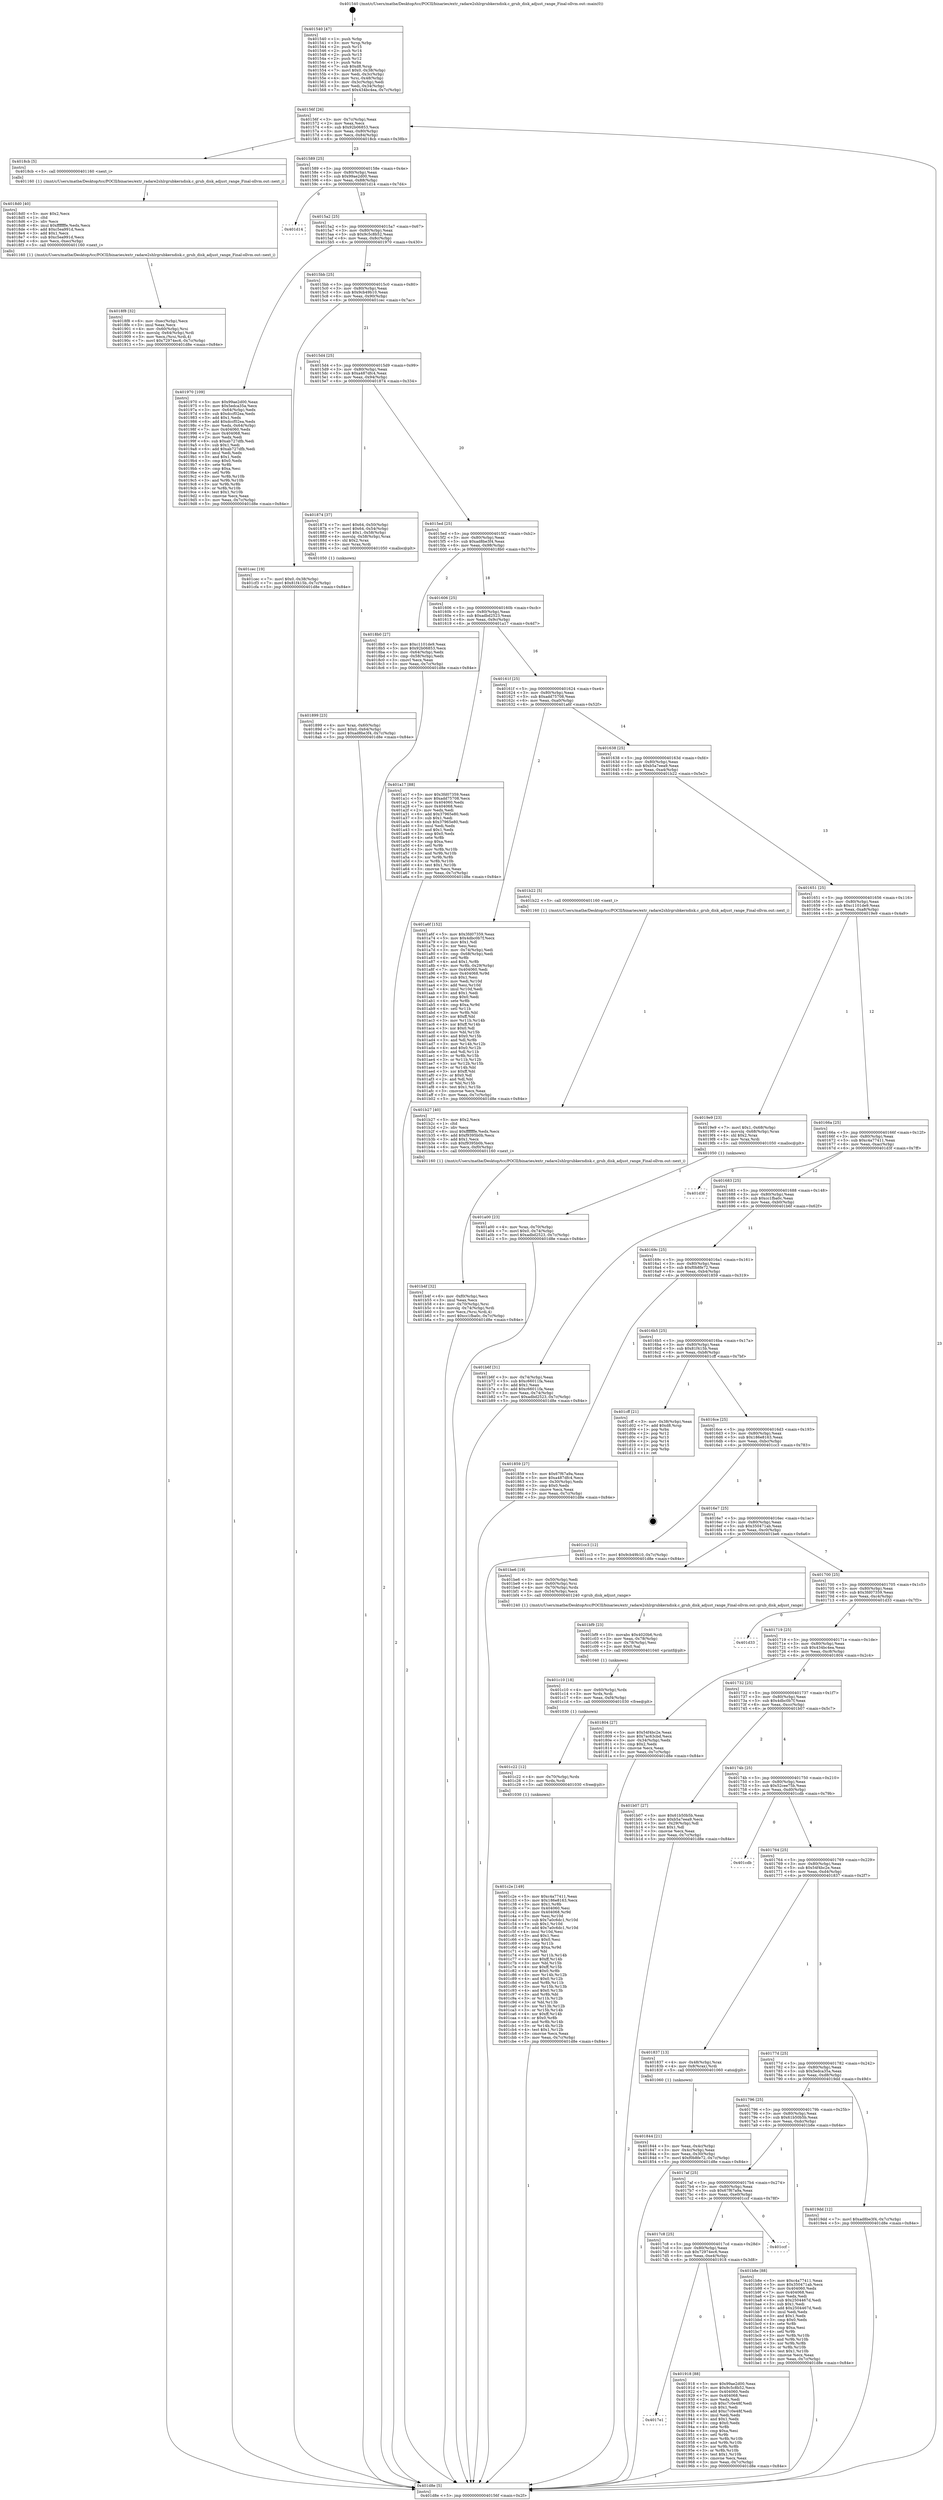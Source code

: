 digraph "0x401540" {
  label = "0x401540 (/mnt/c/Users/mathe/Desktop/tcc/POCII/binaries/extr_radare2shlrgrubkerndisk.c_grub_disk_adjust_range_Final-ollvm.out::main(0))"
  labelloc = "t"
  node[shape=record]

  Entry [label="",width=0.3,height=0.3,shape=circle,fillcolor=black,style=filled]
  "0x40156f" [label="{
     0x40156f [26]\l
     | [instrs]\l
     &nbsp;&nbsp;0x40156f \<+3\>: mov -0x7c(%rbp),%eax\l
     &nbsp;&nbsp;0x401572 \<+2\>: mov %eax,%ecx\l
     &nbsp;&nbsp;0x401574 \<+6\>: sub $0x92b06853,%ecx\l
     &nbsp;&nbsp;0x40157a \<+3\>: mov %eax,-0x80(%rbp)\l
     &nbsp;&nbsp;0x40157d \<+6\>: mov %ecx,-0x84(%rbp)\l
     &nbsp;&nbsp;0x401583 \<+6\>: je 00000000004018cb \<main+0x38b\>\l
  }"]
  "0x4018cb" [label="{
     0x4018cb [5]\l
     | [instrs]\l
     &nbsp;&nbsp;0x4018cb \<+5\>: call 0000000000401160 \<next_i\>\l
     | [calls]\l
     &nbsp;&nbsp;0x401160 \{1\} (/mnt/c/Users/mathe/Desktop/tcc/POCII/binaries/extr_radare2shlrgrubkerndisk.c_grub_disk_adjust_range_Final-ollvm.out::next_i)\l
  }"]
  "0x401589" [label="{
     0x401589 [25]\l
     | [instrs]\l
     &nbsp;&nbsp;0x401589 \<+5\>: jmp 000000000040158e \<main+0x4e\>\l
     &nbsp;&nbsp;0x40158e \<+3\>: mov -0x80(%rbp),%eax\l
     &nbsp;&nbsp;0x401591 \<+5\>: sub $0x99ae2d00,%eax\l
     &nbsp;&nbsp;0x401596 \<+6\>: mov %eax,-0x88(%rbp)\l
     &nbsp;&nbsp;0x40159c \<+6\>: je 0000000000401d14 \<main+0x7d4\>\l
  }"]
  Exit [label="",width=0.3,height=0.3,shape=circle,fillcolor=black,style=filled,peripheries=2]
  "0x401d14" [label="{
     0x401d14\l
  }", style=dashed]
  "0x4015a2" [label="{
     0x4015a2 [25]\l
     | [instrs]\l
     &nbsp;&nbsp;0x4015a2 \<+5\>: jmp 00000000004015a7 \<main+0x67\>\l
     &nbsp;&nbsp;0x4015a7 \<+3\>: mov -0x80(%rbp),%eax\l
     &nbsp;&nbsp;0x4015aa \<+5\>: sub $0x9c5c8b52,%eax\l
     &nbsp;&nbsp;0x4015af \<+6\>: mov %eax,-0x8c(%rbp)\l
     &nbsp;&nbsp;0x4015b5 \<+6\>: je 0000000000401970 \<main+0x430\>\l
  }"]
  "0x401c2e" [label="{
     0x401c2e [149]\l
     | [instrs]\l
     &nbsp;&nbsp;0x401c2e \<+5\>: mov $0xc4a77411,%eax\l
     &nbsp;&nbsp;0x401c33 \<+5\>: mov $0x186e8163,%ecx\l
     &nbsp;&nbsp;0x401c38 \<+3\>: mov $0x1,%r8b\l
     &nbsp;&nbsp;0x401c3b \<+7\>: mov 0x404060,%esi\l
     &nbsp;&nbsp;0x401c42 \<+8\>: mov 0x404068,%r9d\l
     &nbsp;&nbsp;0x401c4a \<+3\>: mov %esi,%r10d\l
     &nbsp;&nbsp;0x401c4d \<+7\>: sub $0x7a0c6dc1,%r10d\l
     &nbsp;&nbsp;0x401c54 \<+4\>: sub $0x1,%r10d\l
     &nbsp;&nbsp;0x401c58 \<+7\>: add $0x7a0c6dc1,%r10d\l
     &nbsp;&nbsp;0x401c5f \<+4\>: imul %r10d,%esi\l
     &nbsp;&nbsp;0x401c63 \<+3\>: and $0x1,%esi\l
     &nbsp;&nbsp;0x401c66 \<+3\>: cmp $0x0,%esi\l
     &nbsp;&nbsp;0x401c69 \<+4\>: sete %r11b\l
     &nbsp;&nbsp;0x401c6d \<+4\>: cmp $0xa,%r9d\l
     &nbsp;&nbsp;0x401c71 \<+3\>: setl %bl\l
     &nbsp;&nbsp;0x401c74 \<+3\>: mov %r11b,%r14b\l
     &nbsp;&nbsp;0x401c77 \<+4\>: xor $0xff,%r14b\l
     &nbsp;&nbsp;0x401c7b \<+3\>: mov %bl,%r15b\l
     &nbsp;&nbsp;0x401c7e \<+4\>: xor $0xff,%r15b\l
     &nbsp;&nbsp;0x401c82 \<+4\>: xor $0x0,%r8b\l
     &nbsp;&nbsp;0x401c86 \<+3\>: mov %r14b,%r12b\l
     &nbsp;&nbsp;0x401c89 \<+4\>: and $0x0,%r12b\l
     &nbsp;&nbsp;0x401c8d \<+3\>: and %r8b,%r11b\l
     &nbsp;&nbsp;0x401c90 \<+3\>: mov %r15b,%r13b\l
     &nbsp;&nbsp;0x401c93 \<+4\>: and $0x0,%r13b\l
     &nbsp;&nbsp;0x401c97 \<+3\>: and %r8b,%bl\l
     &nbsp;&nbsp;0x401c9a \<+3\>: or %r11b,%r12b\l
     &nbsp;&nbsp;0x401c9d \<+3\>: or %bl,%r13b\l
     &nbsp;&nbsp;0x401ca0 \<+3\>: xor %r13b,%r12b\l
     &nbsp;&nbsp;0x401ca3 \<+3\>: or %r15b,%r14b\l
     &nbsp;&nbsp;0x401ca6 \<+4\>: xor $0xff,%r14b\l
     &nbsp;&nbsp;0x401caa \<+4\>: or $0x0,%r8b\l
     &nbsp;&nbsp;0x401cae \<+3\>: and %r8b,%r14b\l
     &nbsp;&nbsp;0x401cb1 \<+3\>: or %r14b,%r12b\l
     &nbsp;&nbsp;0x401cb4 \<+4\>: test $0x1,%r12b\l
     &nbsp;&nbsp;0x401cb8 \<+3\>: cmovne %ecx,%eax\l
     &nbsp;&nbsp;0x401cbb \<+3\>: mov %eax,-0x7c(%rbp)\l
     &nbsp;&nbsp;0x401cbe \<+5\>: jmp 0000000000401d8e \<main+0x84e\>\l
  }"]
  "0x401970" [label="{
     0x401970 [109]\l
     | [instrs]\l
     &nbsp;&nbsp;0x401970 \<+5\>: mov $0x99ae2d00,%eax\l
     &nbsp;&nbsp;0x401975 \<+5\>: mov $0x5edca35a,%ecx\l
     &nbsp;&nbsp;0x40197a \<+3\>: mov -0x64(%rbp),%edx\l
     &nbsp;&nbsp;0x40197d \<+6\>: sub $0xdccf02ea,%edx\l
     &nbsp;&nbsp;0x401983 \<+3\>: add $0x1,%edx\l
     &nbsp;&nbsp;0x401986 \<+6\>: add $0xdccf02ea,%edx\l
     &nbsp;&nbsp;0x40198c \<+3\>: mov %edx,-0x64(%rbp)\l
     &nbsp;&nbsp;0x40198f \<+7\>: mov 0x404060,%edx\l
     &nbsp;&nbsp;0x401996 \<+7\>: mov 0x404068,%esi\l
     &nbsp;&nbsp;0x40199d \<+2\>: mov %edx,%edi\l
     &nbsp;&nbsp;0x40199f \<+6\>: sub $0xab727dfb,%edi\l
     &nbsp;&nbsp;0x4019a5 \<+3\>: sub $0x1,%edi\l
     &nbsp;&nbsp;0x4019a8 \<+6\>: add $0xab727dfb,%edi\l
     &nbsp;&nbsp;0x4019ae \<+3\>: imul %edi,%edx\l
     &nbsp;&nbsp;0x4019b1 \<+3\>: and $0x1,%edx\l
     &nbsp;&nbsp;0x4019b4 \<+3\>: cmp $0x0,%edx\l
     &nbsp;&nbsp;0x4019b7 \<+4\>: sete %r8b\l
     &nbsp;&nbsp;0x4019bb \<+3\>: cmp $0xa,%esi\l
     &nbsp;&nbsp;0x4019be \<+4\>: setl %r9b\l
     &nbsp;&nbsp;0x4019c2 \<+3\>: mov %r8b,%r10b\l
     &nbsp;&nbsp;0x4019c5 \<+3\>: and %r9b,%r10b\l
     &nbsp;&nbsp;0x4019c8 \<+3\>: xor %r9b,%r8b\l
     &nbsp;&nbsp;0x4019cb \<+3\>: or %r8b,%r10b\l
     &nbsp;&nbsp;0x4019ce \<+4\>: test $0x1,%r10b\l
     &nbsp;&nbsp;0x4019d2 \<+3\>: cmovne %ecx,%eax\l
     &nbsp;&nbsp;0x4019d5 \<+3\>: mov %eax,-0x7c(%rbp)\l
     &nbsp;&nbsp;0x4019d8 \<+5\>: jmp 0000000000401d8e \<main+0x84e\>\l
  }"]
  "0x4015bb" [label="{
     0x4015bb [25]\l
     | [instrs]\l
     &nbsp;&nbsp;0x4015bb \<+5\>: jmp 00000000004015c0 \<main+0x80\>\l
     &nbsp;&nbsp;0x4015c0 \<+3\>: mov -0x80(%rbp),%eax\l
     &nbsp;&nbsp;0x4015c3 \<+5\>: sub $0x9cb49b10,%eax\l
     &nbsp;&nbsp;0x4015c8 \<+6\>: mov %eax,-0x90(%rbp)\l
     &nbsp;&nbsp;0x4015ce \<+6\>: je 0000000000401cec \<main+0x7ac\>\l
  }"]
  "0x401c22" [label="{
     0x401c22 [12]\l
     | [instrs]\l
     &nbsp;&nbsp;0x401c22 \<+4\>: mov -0x70(%rbp),%rdx\l
     &nbsp;&nbsp;0x401c26 \<+3\>: mov %rdx,%rdi\l
     &nbsp;&nbsp;0x401c29 \<+5\>: call 0000000000401030 \<free@plt\>\l
     | [calls]\l
     &nbsp;&nbsp;0x401030 \{1\} (unknown)\l
  }"]
  "0x401cec" [label="{
     0x401cec [19]\l
     | [instrs]\l
     &nbsp;&nbsp;0x401cec \<+7\>: movl $0x0,-0x38(%rbp)\l
     &nbsp;&nbsp;0x401cf3 \<+7\>: movl $0x81f415b,-0x7c(%rbp)\l
     &nbsp;&nbsp;0x401cfa \<+5\>: jmp 0000000000401d8e \<main+0x84e\>\l
  }"]
  "0x4015d4" [label="{
     0x4015d4 [25]\l
     | [instrs]\l
     &nbsp;&nbsp;0x4015d4 \<+5\>: jmp 00000000004015d9 \<main+0x99\>\l
     &nbsp;&nbsp;0x4015d9 \<+3\>: mov -0x80(%rbp),%eax\l
     &nbsp;&nbsp;0x4015dc \<+5\>: sub $0xa487dfc4,%eax\l
     &nbsp;&nbsp;0x4015e1 \<+6\>: mov %eax,-0x94(%rbp)\l
     &nbsp;&nbsp;0x4015e7 \<+6\>: je 0000000000401874 \<main+0x334\>\l
  }"]
  "0x401c10" [label="{
     0x401c10 [18]\l
     | [instrs]\l
     &nbsp;&nbsp;0x401c10 \<+4\>: mov -0x60(%rbp),%rdx\l
     &nbsp;&nbsp;0x401c14 \<+3\>: mov %rdx,%rdi\l
     &nbsp;&nbsp;0x401c17 \<+6\>: mov %eax,-0xf4(%rbp)\l
     &nbsp;&nbsp;0x401c1d \<+5\>: call 0000000000401030 \<free@plt\>\l
     | [calls]\l
     &nbsp;&nbsp;0x401030 \{1\} (unknown)\l
  }"]
  "0x401874" [label="{
     0x401874 [37]\l
     | [instrs]\l
     &nbsp;&nbsp;0x401874 \<+7\>: movl $0x64,-0x50(%rbp)\l
     &nbsp;&nbsp;0x40187b \<+7\>: movl $0x64,-0x54(%rbp)\l
     &nbsp;&nbsp;0x401882 \<+7\>: movl $0x1,-0x58(%rbp)\l
     &nbsp;&nbsp;0x401889 \<+4\>: movslq -0x58(%rbp),%rax\l
     &nbsp;&nbsp;0x40188d \<+4\>: shl $0x2,%rax\l
     &nbsp;&nbsp;0x401891 \<+3\>: mov %rax,%rdi\l
     &nbsp;&nbsp;0x401894 \<+5\>: call 0000000000401050 \<malloc@plt\>\l
     | [calls]\l
     &nbsp;&nbsp;0x401050 \{1\} (unknown)\l
  }"]
  "0x4015ed" [label="{
     0x4015ed [25]\l
     | [instrs]\l
     &nbsp;&nbsp;0x4015ed \<+5\>: jmp 00000000004015f2 \<main+0xb2\>\l
     &nbsp;&nbsp;0x4015f2 \<+3\>: mov -0x80(%rbp),%eax\l
     &nbsp;&nbsp;0x4015f5 \<+5\>: sub $0xad8be3f4,%eax\l
     &nbsp;&nbsp;0x4015fa \<+6\>: mov %eax,-0x98(%rbp)\l
     &nbsp;&nbsp;0x401600 \<+6\>: je 00000000004018b0 \<main+0x370\>\l
  }"]
  "0x401bf9" [label="{
     0x401bf9 [23]\l
     | [instrs]\l
     &nbsp;&nbsp;0x401bf9 \<+10\>: movabs $0x4020b6,%rdi\l
     &nbsp;&nbsp;0x401c03 \<+3\>: mov %eax,-0x78(%rbp)\l
     &nbsp;&nbsp;0x401c06 \<+3\>: mov -0x78(%rbp),%esi\l
     &nbsp;&nbsp;0x401c09 \<+2\>: mov $0x0,%al\l
     &nbsp;&nbsp;0x401c0b \<+5\>: call 0000000000401040 \<printf@plt\>\l
     | [calls]\l
     &nbsp;&nbsp;0x401040 \{1\} (unknown)\l
  }"]
  "0x4018b0" [label="{
     0x4018b0 [27]\l
     | [instrs]\l
     &nbsp;&nbsp;0x4018b0 \<+5\>: mov $0xc1101de9,%eax\l
     &nbsp;&nbsp;0x4018b5 \<+5\>: mov $0x92b06853,%ecx\l
     &nbsp;&nbsp;0x4018ba \<+3\>: mov -0x64(%rbp),%edx\l
     &nbsp;&nbsp;0x4018bd \<+3\>: cmp -0x58(%rbp),%edx\l
     &nbsp;&nbsp;0x4018c0 \<+3\>: cmovl %ecx,%eax\l
     &nbsp;&nbsp;0x4018c3 \<+3\>: mov %eax,-0x7c(%rbp)\l
     &nbsp;&nbsp;0x4018c6 \<+5\>: jmp 0000000000401d8e \<main+0x84e\>\l
  }"]
  "0x401606" [label="{
     0x401606 [25]\l
     | [instrs]\l
     &nbsp;&nbsp;0x401606 \<+5\>: jmp 000000000040160b \<main+0xcb\>\l
     &nbsp;&nbsp;0x40160b \<+3\>: mov -0x80(%rbp),%eax\l
     &nbsp;&nbsp;0x40160e \<+5\>: sub $0xadbd2523,%eax\l
     &nbsp;&nbsp;0x401613 \<+6\>: mov %eax,-0x9c(%rbp)\l
     &nbsp;&nbsp;0x401619 \<+6\>: je 0000000000401a17 \<main+0x4d7\>\l
  }"]
  "0x401b4f" [label="{
     0x401b4f [32]\l
     | [instrs]\l
     &nbsp;&nbsp;0x401b4f \<+6\>: mov -0xf0(%rbp),%ecx\l
     &nbsp;&nbsp;0x401b55 \<+3\>: imul %eax,%ecx\l
     &nbsp;&nbsp;0x401b58 \<+4\>: mov -0x70(%rbp),%rsi\l
     &nbsp;&nbsp;0x401b5c \<+4\>: movslq -0x74(%rbp),%rdi\l
     &nbsp;&nbsp;0x401b60 \<+3\>: mov %ecx,(%rsi,%rdi,4)\l
     &nbsp;&nbsp;0x401b63 \<+7\>: movl $0xcc1fba0c,-0x7c(%rbp)\l
     &nbsp;&nbsp;0x401b6a \<+5\>: jmp 0000000000401d8e \<main+0x84e\>\l
  }"]
  "0x401a17" [label="{
     0x401a17 [88]\l
     | [instrs]\l
     &nbsp;&nbsp;0x401a17 \<+5\>: mov $0x3fd07359,%eax\l
     &nbsp;&nbsp;0x401a1c \<+5\>: mov $0xadd75708,%ecx\l
     &nbsp;&nbsp;0x401a21 \<+7\>: mov 0x404060,%edx\l
     &nbsp;&nbsp;0x401a28 \<+7\>: mov 0x404068,%esi\l
     &nbsp;&nbsp;0x401a2f \<+2\>: mov %edx,%edi\l
     &nbsp;&nbsp;0x401a31 \<+6\>: add $0x37965e80,%edi\l
     &nbsp;&nbsp;0x401a37 \<+3\>: sub $0x1,%edi\l
     &nbsp;&nbsp;0x401a3a \<+6\>: sub $0x37965e80,%edi\l
     &nbsp;&nbsp;0x401a40 \<+3\>: imul %edi,%edx\l
     &nbsp;&nbsp;0x401a43 \<+3\>: and $0x1,%edx\l
     &nbsp;&nbsp;0x401a46 \<+3\>: cmp $0x0,%edx\l
     &nbsp;&nbsp;0x401a49 \<+4\>: sete %r8b\l
     &nbsp;&nbsp;0x401a4d \<+3\>: cmp $0xa,%esi\l
     &nbsp;&nbsp;0x401a50 \<+4\>: setl %r9b\l
     &nbsp;&nbsp;0x401a54 \<+3\>: mov %r8b,%r10b\l
     &nbsp;&nbsp;0x401a57 \<+3\>: and %r9b,%r10b\l
     &nbsp;&nbsp;0x401a5a \<+3\>: xor %r9b,%r8b\l
     &nbsp;&nbsp;0x401a5d \<+3\>: or %r8b,%r10b\l
     &nbsp;&nbsp;0x401a60 \<+4\>: test $0x1,%r10b\l
     &nbsp;&nbsp;0x401a64 \<+3\>: cmovne %ecx,%eax\l
     &nbsp;&nbsp;0x401a67 \<+3\>: mov %eax,-0x7c(%rbp)\l
     &nbsp;&nbsp;0x401a6a \<+5\>: jmp 0000000000401d8e \<main+0x84e\>\l
  }"]
  "0x40161f" [label="{
     0x40161f [25]\l
     | [instrs]\l
     &nbsp;&nbsp;0x40161f \<+5\>: jmp 0000000000401624 \<main+0xe4\>\l
     &nbsp;&nbsp;0x401624 \<+3\>: mov -0x80(%rbp),%eax\l
     &nbsp;&nbsp;0x401627 \<+5\>: sub $0xadd75708,%eax\l
     &nbsp;&nbsp;0x40162c \<+6\>: mov %eax,-0xa0(%rbp)\l
     &nbsp;&nbsp;0x401632 \<+6\>: je 0000000000401a6f \<main+0x52f\>\l
  }"]
  "0x401b27" [label="{
     0x401b27 [40]\l
     | [instrs]\l
     &nbsp;&nbsp;0x401b27 \<+5\>: mov $0x2,%ecx\l
     &nbsp;&nbsp;0x401b2c \<+1\>: cltd\l
     &nbsp;&nbsp;0x401b2d \<+2\>: idiv %ecx\l
     &nbsp;&nbsp;0x401b2f \<+6\>: imul $0xfffffffe,%edx,%ecx\l
     &nbsp;&nbsp;0x401b35 \<+6\>: add $0xf9395b0b,%ecx\l
     &nbsp;&nbsp;0x401b3b \<+3\>: add $0x1,%ecx\l
     &nbsp;&nbsp;0x401b3e \<+6\>: sub $0xf9395b0b,%ecx\l
     &nbsp;&nbsp;0x401b44 \<+6\>: mov %ecx,-0xf0(%rbp)\l
     &nbsp;&nbsp;0x401b4a \<+5\>: call 0000000000401160 \<next_i\>\l
     | [calls]\l
     &nbsp;&nbsp;0x401160 \{1\} (/mnt/c/Users/mathe/Desktop/tcc/POCII/binaries/extr_radare2shlrgrubkerndisk.c_grub_disk_adjust_range_Final-ollvm.out::next_i)\l
  }"]
  "0x401a6f" [label="{
     0x401a6f [152]\l
     | [instrs]\l
     &nbsp;&nbsp;0x401a6f \<+5\>: mov $0x3fd07359,%eax\l
     &nbsp;&nbsp;0x401a74 \<+5\>: mov $0x4dbc0b7f,%ecx\l
     &nbsp;&nbsp;0x401a79 \<+2\>: mov $0x1,%dl\l
     &nbsp;&nbsp;0x401a7b \<+2\>: xor %esi,%esi\l
     &nbsp;&nbsp;0x401a7d \<+3\>: mov -0x74(%rbp),%edi\l
     &nbsp;&nbsp;0x401a80 \<+3\>: cmp -0x68(%rbp),%edi\l
     &nbsp;&nbsp;0x401a83 \<+4\>: setl %r8b\l
     &nbsp;&nbsp;0x401a87 \<+4\>: and $0x1,%r8b\l
     &nbsp;&nbsp;0x401a8b \<+4\>: mov %r8b,-0x29(%rbp)\l
     &nbsp;&nbsp;0x401a8f \<+7\>: mov 0x404060,%edi\l
     &nbsp;&nbsp;0x401a96 \<+8\>: mov 0x404068,%r9d\l
     &nbsp;&nbsp;0x401a9e \<+3\>: sub $0x1,%esi\l
     &nbsp;&nbsp;0x401aa1 \<+3\>: mov %edi,%r10d\l
     &nbsp;&nbsp;0x401aa4 \<+3\>: add %esi,%r10d\l
     &nbsp;&nbsp;0x401aa7 \<+4\>: imul %r10d,%edi\l
     &nbsp;&nbsp;0x401aab \<+3\>: and $0x1,%edi\l
     &nbsp;&nbsp;0x401aae \<+3\>: cmp $0x0,%edi\l
     &nbsp;&nbsp;0x401ab1 \<+4\>: sete %r8b\l
     &nbsp;&nbsp;0x401ab5 \<+4\>: cmp $0xa,%r9d\l
     &nbsp;&nbsp;0x401ab9 \<+4\>: setl %r11b\l
     &nbsp;&nbsp;0x401abd \<+3\>: mov %r8b,%bl\l
     &nbsp;&nbsp;0x401ac0 \<+3\>: xor $0xff,%bl\l
     &nbsp;&nbsp;0x401ac3 \<+3\>: mov %r11b,%r14b\l
     &nbsp;&nbsp;0x401ac6 \<+4\>: xor $0xff,%r14b\l
     &nbsp;&nbsp;0x401aca \<+3\>: xor $0x0,%dl\l
     &nbsp;&nbsp;0x401acd \<+3\>: mov %bl,%r15b\l
     &nbsp;&nbsp;0x401ad0 \<+4\>: and $0x0,%r15b\l
     &nbsp;&nbsp;0x401ad4 \<+3\>: and %dl,%r8b\l
     &nbsp;&nbsp;0x401ad7 \<+3\>: mov %r14b,%r12b\l
     &nbsp;&nbsp;0x401ada \<+4\>: and $0x0,%r12b\l
     &nbsp;&nbsp;0x401ade \<+3\>: and %dl,%r11b\l
     &nbsp;&nbsp;0x401ae1 \<+3\>: or %r8b,%r15b\l
     &nbsp;&nbsp;0x401ae4 \<+3\>: or %r11b,%r12b\l
     &nbsp;&nbsp;0x401ae7 \<+3\>: xor %r12b,%r15b\l
     &nbsp;&nbsp;0x401aea \<+3\>: or %r14b,%bl\l
     &nbsp;&nbsp;0x401aed \<+3\>: xor $0xff,%bl\l
     &nbsp;&nbsp;0x401af0 \<+3\>: or $0x0,%dl\l
     &nbsp;&nbsp;0x401af3 \<+2\>: and %dl,%bl\l
     &nbsp;&nbsp;0x401af5 \<+3\>: or %bl,%r15b\l
     &nbsp;&nbsp;0x401af8 \<+4\>: test $0x1,%r15b\l
     &nbsp;&nbsp;0x401afc \<+3\>: cmovne %ecx,%eax\l
     &nbsp;&nbsp;0x401aff \<+3\>: mov %eax,-0x7c(%rbp)\l
     &nbsp;&nbsp;0x401b02 \<+5\>: jmp 0000000000401d8e \<main+0x84e\>\l
  }"]
  "0x401638" [label="{
     0x401638 [25]\l
     | [instrs]\l
     &nbsp;&nbsp;0x401638 \<+5\>: jmp 000000000040163d \<main+0xfd\>\l
     &nbsp;&nbsp;0x40163d \<+3\>: mov -0x80(%rbp),%eax\l
     &nbsp;&nbsp;0x401640 \<+5\>: sub $0xb5a7eea9,%eax\l
     &nbsp;&nbsp;0x401645 \<+6\>: mov %eax,-0xa4(%rbp)\l
     &nbsp;&nbsp;0x40164b \<+6\>: je 0000000000401b22 \<main+0x5e2\>\l
  }"]
  "0x401a00" [label="{
     0x401a00 [23]\l
     | [instrs]\l
     &nbsp;&nbsp;0x401a00 \<+4\>: mov %rax,-0x70(%rbp)\l
     &nbsp;&nbsp;0x401a04 \<+7\>: movl $0x0,-0x74(%rbp)\l
     &nbsp;&nbsp;0x401a0b \<+7\>: movl $0xadbd2523,-0x7c(%rbp)\l
     &nbsp;&nbsp;0x401a12 \<+5\>: jmp 0000000000401d8e \<main+0x84e\>\l
  }"]
  "0x401b22" [label="{
     0x401b22 [5]\l
     | [instrs]\l
     &nbsp;&nbsp;0x401b22 \<+5\>: call 0000000000401160 \<next_i\>\l
     | [calls]\l
     &nbsp;&nbsp;0x401160 \{1\} (/mnt/c/Users/mathe/Desktop/tcc/POCII/binaries/extr_radare2shlrgrubkerndisk.c_grub_disk_adjust_range_Final-ollvm.out::next_i)\l
  }"]
  "0x401651" [label="{
     0x401651 [25]\l
     | [instrs]\l
     &nbsp;&nbsp;0x401651 \<+5\>: jmp 0000000000401656 \<main+0x116\>\l
     &nbsp;&nbsp;0x401656 \<+3\>: mov -0x80(%rbp),%eax\l
     &nbsp;&nbsp;0x401659 \<+5\>: sub $0xc1101de9,%eax\l
     &nbsp;&nbsp;0x40165e \<+6\>: mov %eax,-0xa8(%rbp)\l
     &nbsp;&nbsp;0x401664 \<+6\>: je 00000000004019e9 \<main+0x4a9\>\l
  }"]
  "0x4017e1" [label="{
     0x4017e1\l
  }", style=dashed]
  "0x4019e9" [label="{
     0x4019e9 [23]\l
     | [instrs]\l
     &nbsp;&nbsp;0x4019e9 \<+7\>: movl $0x1,-0x68(%rbp)\l
     &nbsp;&nbsp;0x4019f0 \<+4\>: movslq -0x68(%rbp),%rax\l
     &nbsp;&nbsp;0x4019f4 \<+4\>: shl $0x2,%rax\l
     &nbsp;&nbsp;0x4019f8 \<+3\>: mov %rax,%rdi\l
     &nbsp;&nbsp;0x4019fb \<+5\>: call 0000000000401050 \<malloc@plt\>\l
     | [calls]\l
     &nbsp;&nbsp;0x401050 \{1\} (unknown)\l
  }"]
  "0x40166a" [label="{
     0x40166a [25]\l
     | [instrs]\l
     &nbsp;&nbsp;0x40166a \<+5\>: jmp 000000000040166f \<main+0x12f\>\l
     &nbsp;&nbsp;0x40166f \<+3\>: mov -0x80(%rbp),%eax\l
     &nbsp;&nbsp;0x401672 \<+5\>: sub $0xc4a77411,%eax\l
     &nbsp;&nbsp;0x401677 \<+6\>: mov %eax,-0xac(%rbp)\l
     &nbsp;&nbsp;0x40167d \<+6\>: je 0000000000401d3f \<main+0x7ff\>\l
  }"]
  "0x401918" [label="{
     0x401918 [88]\l
     | [instrs]\l
     &nbsp;&nbsp;0x401918 \<+5\>: mov $0x99ae2d00,%eax\l
     &nbsp;&nbsp;0x40191d \<+5\>: mov $0x9c5c8b52,%ecx\l
     &nbsp;&nbsp;0x401922 \<+7\>: mov 0x404060,%edx\l
     &nbsp;&nbsp;0x401929 \<+7\>: mov 0x404068,%esi\l
     &nbsp;&nbsp;0x401930 \<+2\>: mov %edx,%edi\l
     &nbsp;&nbsp;0x401932 \<+6\>: sub $0xc7c0e48f,%edi\l
     &nbsp;&nbsp;0x401938 \<+3\>: sub $0x1,%edi\l
     &nbsp;&nbsp;0x40193b \<+6\>: add $0xc7c0e48f,%edi\l
     &nbsp;&nbsp;0x401941 \<+3\>: imul %edi,%edx\l
     &nbsp;&nbsp;0x401944 \<+3\>: and $0x1,%edx\l
     &nbsp;&nbsp;0x401947 \<+3\>: cmp $0x0,%edx\l
     &nbsp;&nbsp;0x40194a \<+4\>: sete %r8b\l
     &nbsp;&nbsp;0x40194e \<+3\>: cmp $0xa,%esi\l
     &nbsp;&nbsp;0x401951 \<+4\>: setl %r9b\l
     &nbsp;&nbsp;0x401955 \<+3\>: mov %r8b,%r10b\l
     &nbsp;&nbsp;0x401958 \<+3\>: and %r9b,%r10b\l
     &nbsp;&nbsp;0x40195b \<+3\>: xor %r9b,%r8b\l
     &nbsp;&nbsp;0x40195e \<+3\>: or %r8b,%r10b\l
     &nbsp;&nbsp;0x401961 \<+4\>: test $0x1,%r10b\l
     &nbsp;&nbsp;0x401965 \<+3\>: cmovne %ecx,%eax\l
     &nbsp;&nbsp;0x401968 \<+3\>: mov %eax,-0x7c(%rbp)\l
     &nbsp;&nbsp;0x40196b \<+5\>: jmp 0000000000401d8e \<main+0x84e\>\l
  }"]
  "0x401d3f" [label="{
     0x401d3f\l
  }", style=dashed]
  "0x401683" [label="{
     0x401683 [25]\l
     | [instrs]\l
     &nbsp;&nbsp;0x401683 \<+5\>: jmp 0000000000401688 \<main+0x148\>\l
     &nbsp;&nbsp;0x401688 \<+3\>: mov -0x80(%rbp),%eax\l
     &nbsp;&nbsp;0x40168b \<+5\>: sub $0xcc1fba0c,%eax\l
     &nbsp;&nbsp;0x401690 \<+6\>: mov %eax,-0xb0(%rbp)\l
     &nbsp;&nbsp;0x401696 \<+6\>: je 0000000000401b6f \<main+0x62f\>\l
  }"]
  "0x4017c8" [label="{
     0x4017c8 [25]\l
     | [instrs]\l
     &nbsp;&nbsp;0x4017c8 \<+5\>: jmp 00000000004017cd \<main+0x28d\>\l
     &nbsp;&nbsp;0x4017cd \<+3\>: mov -0x80(%rbp),%eax\l
     &nbsp;&nbsp;0x4017d0 \<+5\>: sub $0x72974ec6,%eax\l
     &nbsp;&nbsp;0x4017d5 \<+6\>: mov %eax,-0xe4(%rbp)\l
     &nbsp;&nbsp;0x4017db \<+6\>: je 0000000000401918 \<main+0x3d8\>\l
  }"]
  "0x401b6f" [label="{
     0x401b6f [31]\l
     | [instrs]\l
     &nbsp;&nbsp;0x401b6f \<+3\>: mov -0x74(%rbp),%eax\l
     &nbsp;&nbsp;0x401b72 \<+5\>: sub $0xc66011fa,%eax\l
     &nbsp;&nbsp;0x401b77 \<+3\>: add $0x1,%eax\l
     &nbsp;&nbsp;0x401b7a \<+5\>: add $0xc66011fa,%eax\l
     &nbsp;&nbsp;0x401b7f \<+3\>: mov %eax,-0x74(%rbp)\l
     &nbsp;&nbsp;0x401b82 \<+7\>: movl $0xadbd2523,-0x7c(%rbp)\l
     &nbsp;&nbsp;0x401b89 \<+5\>: jmp 0000000000401d8e \<main+0x84e\>\l
  }"]
  "0x40169c" [label="{
     0x40169c [25]\l
     | [instrs]\l
     &nbsp;&nbsp;0x40169c \<+5\>: jmp 00000000004016a1 \<main+0x161\>\l
     &nbsp;&nbsp;0x4016a1 \<+3\>: mov -0x80(%rbp),%eax\l
     &nbsp;&nbsp;0x4016a4 \<+5\>: sub $0xf0b8fe72,%eax\l
     &nbsp;&nbsp;0x4016a9 \<+6\>: mov %eax,-0xb4(%rbp)\l
     &nbsp;&nbsp;0x4016af \<+6\>: je 0000000000401859 \<main+0x319\>\l
  }"]
  "0x401ccf" [label="{
     0x401ccf\l
  }", style=dashed]
  "0x401859" [label="{
     0x401859 [27]\l
     | [instrs]\l
     &nbsp;&nbsp;0x401859 \<+5\>: mov $0x67f67a9a,%eax\l
     &nbsp;&nbsp;0x40185e \<+5\>: mov $0xa487dfc4,%ecx\l
     &nbsp;&nbsp;0x401863 \<+3\>: mov -0x30(%rbp),%edx\l
     &nbsp;&nbsp;0x401866 \<+3\>: cmp $0x0,%edx\l
     &nbsp;&nbsp;0x401869 \<+3\>: cmove %ecx,%eax\l
     &nbsp;&nbsp;0x40186c \<+3\>: mov %eax,-0x7c(%rbp)\l
     &nbsp;&nbsp;0x40186f \<+5\>: jmp 0000000000401d8e \<main+0x84e\>\l
  }"]
  "0x4016b5" [label="{
     0x4016b5 [25]\l
     | [instrs]\l
     &nbsp;&nbsp;0x4016b5 \<+5\>: jmp 00000000004016ba \<main+0x17a\>\l
     &nbsp;&nbsp;0x4016ba \<+3\>: mov -0x80(%rbp),%eax\l
     &nbsp;&nbsp;0x4016bd \<+5\>: sub $0x81f415b,%eax\l
     &nbsp;&nbsp;0x4016c2 \<+6\>: mov %eax,-0xb8(%rbp)\l
     &nbsp;&nbsp;0x4016c8 \<+6\>: je 0000000000401cff \<main+0x7bf\>\l
  }"]
  "0x4017af" [label="{
     0x4017af [25]\l
     | [instrs]\l
     &nbsp;&nbsp;0x4017af \<+5\>: jmp 00000000004017b4 \<main+0x274\>\l
     &nbsp;&nbsp;0x4017b4 \<+3\>: mov -0x80(%rbp),%eax\l
     &nbsp;&nbsp;0x4017b7 \<+5\>: sub $0x67f67a9a,%eax\l
     &nbsp;&nbsp;0x4017bc \<+6\>: mov %eax,-0xe0(%rbp)\l
     &nbsp;&nbsp;0x4017c2 \<+6\>: je 0000000000401ccf \<main+0x78f\>\l
  }"]
  "0x401cff" [label="{
     0x401cff [21]\l
     | [instrs]\l
     &nbsp;&nbsp;0x401cff \<+3\>: mov -0x38(%rbp),%eax\l
     &nbsp;&nbsp;0x401d02 \<+7\>: add $0xd8,%rsp\l
     &nbsp;&nbsp;0x401d09 \<+1\>: pop %rbx\l
     &nbsp;&nbsp;0x401d0a \<+2\>: pop %r12\l
     &nbsp;&nbsp;0x401d0c \<+2\>: pop %r13\l
     &nbsp;&nbsp;0x401d0e \<+2\>: pop %r14\l
     &nbsp;&nbsp;0x401d10 \<+2\>: pop %r15\l
     &nbsp;&nbsp;0x401d12 \<+1\>: pop %rbp\l
     &nbsp;&nbsp;0x401d13 \<+1\>: ret\l
  }"]
  "0x4016ce" [label="{
     0x4016ce [25]\l
     | [instrs]\l
     &nbsp;&nbsp;0x4016ce \<+5\>: jmp 00000000004016d3 \<main+0x193\>\l
     &nbsp;&nbsp;0x4016d3 \<+3\>: mov -0x80(%rbp),%eax\l
     &nbsp;&nbsp;0x4016d6 \<+5\>: sub $0x186e8163,%eax\l
     &nbsp;&nbsp;0x4016db \<+6\>: mov %eax,-0xbc(%rbp)\l
     &nbsp;&nbsp;0x4016e1 \<+6\>: je 0000000000401cc3 \<main+0x783\>\l
  }"]
  "0x401b8e" [label="{
     0x401b8e [88]\l
     | [instrs]\l
     &nbsp;&nbsp;0x401b8e \<+5\>: mov $0xc4a77411,%eax\l
     &nbsp;&nbsp;0x401b93 \<+5\>: mov $0x350471ab,%ecx\l
     &nbsp;&nbsp;0x401b98 \<+7\>: mov 0x404060,%edx\l
     &nbsp;&nbsp;0x401b9f \<+7\>: mov 0x404068,%esi\l
     &nbsp;&nbsp;0x401ba6 \<+2\>: mov %edx,%edi\l
     &nbsp;&nbsp;0x401ba8 \<+6\>: sub $0x2504467d,%edi\l
     &nbsp;&nbsp;0x401bae \<+3\>: sub $0x1,%edi\l
     &nbsp;&nbsp;0x401bb1 \<+6\>: add $0x2504467d,%edi\l
     &nbsp;&nbsp;0x401bb7 \<+3\>: imul %edi,%edx\l
     &nbsp;&nbsp;0x401bba \<+3\>: and $0x1,%edx\l
     &nbsp;&nbsp;0x401bbd \<+3\>: cmp $0x0,%edx\l
     &nbsp;&nbsp;0x401bc0 \<+4\>: sete %r8b\l
     &nbsp;&nbsp;0x401bc4 \<+3\>: cmp $0xa,%esi\l
     &nbsp;&nbsp;0x401bc7 \<+4\>: setl %r9b\l
     &nbsp;&nbsp;0x401bcb \<+3\>: mov %r8b,%r10b\l
     &nbsp;&nbsp;0x401bce \<+3\>: and %r9b,%r10b\l
     &nbsp;&nbsp;0x401bd1 \<+3\>: xor %r9b,%r8b\l
     &nbsp;&nbsp;0x401bd4 \<+3\>: or %r8b,%r10b\l
     &nbsp;&nbsp;0x401bd7 \<+4\>: test $0x1,%r10b\l
     &nbsp;&nbsp;0x401bdb \<+3\>: cmovne %ecx,%eax\l
     &nbsp;&nbsp;0x401bde \<+3\>: mov %eax,-0x7c(%rbp)\l
     &nbsp;&nbsp;0x401be1 \<+5\>: jmp 0000000000401d8e \<main+0x84e\>\l
  }"]
  "0x401cc3" [label="{
     0x401cc3 [12]\l
     | [instrs]\l
     &nbsp;&nbsp;0x401cc3 \<+7\>: movl $0x9cb49b10,-0x7c(%rbp)\l
     &nbsp;&nbsp;0x401cca \<+5\>: jmp 0000000000401d8e \<main+0x84e\>\l
  }"]
  "0x4016e7" [label="{
     0x4016e7 [25]\l
     | [instrs]\l
     &nbsp;&nbsp;0x4016e7 \<+5\>: jmp 00000000004016ec \<main+0x1ac\>\l
     &nbsp;&nbsp;0x4016ec \<+3\>: mov -0x80(%rbp),%eax\l
     &nbsp;&nbsp;0x4016ef \<+5\>: sub $0x350471ab,%eax\l
     &nbsp;&nbsp;0x4016f4 \<+6\>: mov %eax,-0xc0(%rbp)\l
     &nbsp;&nbsp;0x4016fa \<+6\>: je 0000000000401be6 \<main+0x6a6\>\l
  }"]
  "0x401796" [label="{
     0x401796 [25]\l
     | [instrs]\l
     &nbsp;&nbsp;0x401796 \<+5\>: jmp 000000000040179b \<main+0x25b\>\l
     &nbsp;&nbsp;0x40179b \<+3\>: mov -0x80(%rbp),%eax\l
     &nbsp;&nbsp;0x40179e \<+5\>: sub $0x61b50b5b,%eax\l
     &nbsp;&nbsp;0x4017a3 \<+6\>: mov %eax,-0xdc(%rbp)\l
     &nbsp;&nbsp;0x4017a9 \<+6\>: je 0000000000401b8e \<main+0x64e\>\l
  }"]
  "0x401be6" [label="{
     0x401be6 [19]\l
     | [instrs]\l
     &nbsp;&nbsp;0x401be6 \<+3\>: mov -0x50(%rbp),%edi\l
     &nbsp;&nbsp;0x401be9 \<+4\>: mov -0x60(%rbp),%rsi\l
     &nbsp;&nbsp;0x401bed \<+4\>: mov -0x70(%rbp),%rdx\l
     &nbsp;&nbsp;0x401bf1 \<+3\>: mov -0x54(%rbp),%ecx\l
     &nbsp;&nbsp;0x401bf4 \<+5\>: call 0000000000401240 \<grub_disk_adjust_range\>\l
     | [calls]\l
     &nbsp;&nbsp;0x401240 \{1\} (/mnt/c/Users/mathe/Desktop/tcc/POCII/binaries/extr_radare2shlrgrubkerndisk.c_grub_disk_adjust_range_Final-ollvm.out::grub_disk_adjust_range)\l
  }"]
  "0x401700" [label="{
     0x401700 [25]\l
     | [instrs]\l
     &nbsp;&nbsp;0x401700 \<+5\>: jmp 0000000000401705 \<main+0x1c5\>\l
     &nbsp;&nbsp;0x401705 \<+3\>: mov -0x80(%rbp),%eax\l
     &nbsp;&nbsp;0x401708 \<+5\>: sub $0x3fd07359,%eax\l
     &nbsp;&nbsp;0x40170d \<+6\>: mov %eax,-0xc4(%rbp)\l
     &nbsp;&nbsp;0x401713 \<+6\>: je 0000000000401d33 \<main+0x7f3\>\l
  }"]
  "0x4019dd" [label="{
     0x4019dd [12]\l
     | [instrs]\l
     &nbsp;&nbsp;0x4019dd \<+7\>: movl $0xad8be3f4,-0x7c(%rbp)\l
     &nbsp;&nbsp;0x4019e4 \<+5\>: jmp 0000000000401d8e \<main+0x84e\>\l
  }"]
  "0x401d33" [label="{
     0x401d33\l
  }", style=dashed]
  "0x401719" [label="{
     0x401719 [25]\l
     | [instrs]\l
     &nbsp;&nbsp;0x401719 \<+5\>: jmp 000000000040171e \<main+0x1de\>\l
     &nbsp;&nbsp;0x40171e \<+3\>: mov -0x80(%rbp),%eax\l
     &nbsp;&nbsp;0x401721 \<+5\>: sub $0x434bc4ea,%eax\l
     &nbsp;&nbsp;0x401726 \<+6\>: mov %eax,-0xc8(%rbp)\l
     &nbsp;&nbsp;0x40172c \<+6\>: je 0000000000401804 \<main+0x2c4\>\l
  }"]
  "0x4018f8" [label="{
     0x4018f8 [32]\l
     | [instrs]\l
     &nbsp;&nbsp;0x4018f8 \<+6\>: mov -0xec(%rbp),%ecx\l
     &nbsp;&nbsp;0x4018fe \<+3\>: imul %eax,%ecx\l
     &nbsp;&nbsp;0x401901 \<+4\>: mov -0x60(%rbp),%rsi\l
     &nbsp;&nbsp;0x401905 \<+4\>: movslq -0x64(%rbp),%rdi\l
     &nbsp;&nbsp;0x401909 \<+3\>: mov %ecx,(%rsi,%rdi,4)\l
     &nbsp;&nbsp;0x40190c \<+7\>: movl $0x72974ec6,-0x7c(%rbp)\l
     &nbsp;&nbsp;0x401913 \<+5\>: jmp 0000000000401d8e \<main+0x84e\>\l
  }"]
  "0x401804" [label="{
     0x401804 [27]\l
     | [instrs]\l
     &nbsp;&nbsp;0x401804 \<+5\>: mov $0x54f4bc2e,%eax\l
     &nbsp;&nbsp;0x401809 \<+5\>: mov $0x7ac63cbd,%ecx\l
     &nbsp;&nbsp;0x40180e \<+3\>: mov -0x34(%rbp),%edx\l
     &nbsp;&nbsp;0x401811 \<+3\>: cmp $0x2,%edx\l
     &nbsp;&nbsp;0x401814 \<+3\>: cmovne %ecx,%eax\l
     &nbsp;&nbsp;0x401817 \<+3\>: mov %eax,-0x7c(%rbp)\l
     &nbsp;&nbsp;0x40181a \<+5\>: jmp 0000000000401d8e \<main+0x84e\>\l
  }"]
  "0x401732" [label="{
     0x401732 [25]\l
     | [instrs]\l
     &nbsp;&nbsp;0x401732 \<+5\>: jmp 0000000000401737 \<main+0x1f7\>\l
     &nbsp;&nbsp;0x401737 \<+3\>: mov -0x80(%rbp),%eax\l
     &nbsp;&nbsp;0x40173a \<+5\>: sub $0x4dbc0b7f,%eax\l
     &nbsp;&nbsp;0x40173f \<+6\>: mov %eax,-0xcc(%rbp)\l
     &nbsp;&nbsp;0x401745 \<+6\>: je 0000000000401b07 \<main+0x5c7\>\l
  }"]
  "0x401d8e" [label="{
     0x401d8e [5]\l
     | [instrs]\l
     &nbsp;&nbsp;0x401d8e \<+5\>: jmp 000000000040156f \<main+0x2f\>\l
  }"]
  "0x401540" [label="{
     0x401540 [47]\l
     | [instrs]\l
     &nbsp;&nbsp;0x401540 \<+1\>: push %rbp\l
     &nbsp;&nbsp;0x401541 \<+3\>: mov %rsp,%rbp\l
     &nbsp;&nbsp;0x401544 \<+2\>: push %r15\l
     &nbsp;&nbsp;0x401546 \<+2\>: push %r14\l
     &nbsp;&nbsp;0x401548 \<+2\>: push %r13\l
     &nbsp;&nbsp;0x40154a \<+2\>: push %r12\l
     &nbsp;&nbsp;0x40154c \<+1\>: push %rbx\l
     &nbsp;&nbsp;0x40154d \<+7\>: sub $0xd8,%rsp\l
     &nbsp;&nbsp;0x401554 \<+7\>: movl $0x0,-0x38(%rbp)\l
     &nbsp;&nbsp;0x40155b \<+3\>: mov %edi,-0x3c(%rbp)\l
     &nbsp;&nbsp;0x40155e \<+4\>: mov %rsi,-0x48(%rbp)\l
     &nbsp;&nbsp;0x401562 \<+3\>: mov -0x3c(%rbp),%edi\l
     &nbsp;&nbsp;0x401565 \<+3\>: mov %edi,-0x34(%rbp)\l
     &nbsp;&nbsp;0x401568 \<+7\>: movl $0x434bc4ea,-0x7c(%rbp)\l
  }"]
  "0x4018d0" [label="{
     0x4018d0 [40]\l
     | [instrs]\l
     &nbsp;&nbsp;0x4018d0 \<+5\>: mov $0x2,%ecx\l
     &nbsp;&nbsp;0x4018d5 \<+1\>: cltd\l
     &nbsp;&nbsp;0x4018d6 \<+2\>: idiv %ecx\l
     &nbsp;&nbsp;0x4018d8 \<+6\>: imul $0xfffffffe,%edx,%ecx\l
     &nbsp;&nbsp;0x4018de \<+6\>: add $0xc5ea991d,%ecx\l
     &nbsp;&nbsp;0x4018e4 \<+3\>: add $0x1,%ecx\l
     &nbsp;&nbsp;0x4018e7 \<+6\>: sub $0xc5ea991d,%ecx\l
     &nbsp;&nbsp;0x4018ed \<+6\>: mov %ecx,-0xec(%rbp)\l
     &nbsp;&nbsp;0x4018f3 \<+5\>: call 0000000000401160 \<next_i\>\l
     | [calls]\l
     &nbsp;&nbsp;0x401160 \{1\} (/mnt/c/Users/mathe/Desktop/tcc/POCII/binaries/extr_radare2shlrgrubkerndisk.c_grub_disk_adjust_range_Final-ollvm.out::next_i)\l
  }"]
  "0x401b07" [label="{
     0x401b07 [27]\l
     | [instrs]\l
     &nbsp;&nbsp;0x401b07 \<+5\>: mov $0x61b50b5b,%eax\l
     &nbsp;&nbsp;0x401b0c \<+5\>: mov $0xb5a7eea9,%ecx\l
     &nbsp;&nbsp;0x401b11 \<+3\>: mov -0x29(%rbp),%dl\l
     &nbsp;&nbsp;0x401b14 \<+3\>: test $0x1,%dl\l
     &nbsp;&nbsp;0x401b17 \<+3\>: cmovne %ecx,%eax\l
     &nbsp;&nbsp;0x401b1a \<+3\>: mov %eax,-0x7c(%rbp)\l
     &nbsp;&nbsp;0x401b1d \<+5\>: jmp 0000000000401d8e \<main+0x84e\>\l
  }"]
  "0x40174b" [label="{
     0x40174b [25]\l
     | [instrs]\l
     &nbsp;&nbsp;0x40174b \<+5\>: jmp 0000000000401750 \<main+0x210\>\l
     &nbsp;&nbsp;0x401750 \<+3\>: mov -0x80(%rbp),%eax\l
     &nbsp;&nbsp;0x401753 \<+5\>: sub $0x52cee75b,%eax\l
     &nbsp;&nbsp;0x401758 \<+6\>: mov %eax,-0xd0(%rbp)\l
     &nbsp;&nbsp;0x40175e \<+6\>: je 0000000000401cdb \<main+0x79b\>\l
  }"]
  "0x401899" [label="{
     0x401899 [23]\l
     | [instrs]\l
     &nbsp;&nbsp;0x401899 \<+4\>: mov %rax,-0x60(%rbp)\l
     &nbsp;&nbsp;0x40189d \<+7\>: movl $0x0,-0x64(%rbp)\l
     &nbsp;&nbsp;0x4018a4 \<+7\>: movl $0xad8be3f4,-0x7c(%rbp)\l
     &nbsp;&nbsp;0x4018ab \<+5\>: jmp 0000000000401d8e \<main+0x84e\>\l
  }"]
  "0x401cdb" [label="{
     0x401cdb\l
  }", style=dashed]
  "0x401764" [label="{
     0x401764 [25]\l
     | [instrs]\l
     &nbsp;&nbsp;0x401764 \<+5\>: jmp 0000000000401769 \<main+0x229\>\l
     &nbsp;&nbsp;0x401769 \<+3\>: mov -0x80(%rbp),%eax\l
     &nbsp;&nbsp;0x40176c \<+5\>: sub $0x54f4bc2e,%eax\l
     &nbsp;&nbsp;0x401771 \<+6\>: mov %eax,-0xd4(%rbp)\l
     &nbsp;&nbsp;0x401777 \<+6\>: je 0000000000401837 \<main+0x2f7\>\l
  }"]
  "0x401844" [label="{
     0x401844 [21]\l
     | [instrs]\l
     &nbsp;&nbsp;0x401844 \<+3\>: mov %eax,-0x4c(%rbp)\l
     &nbsp;&nbsp;0x401847 \<+3\>: mov -0x4c(%rbp),%eax\l
     &nbsp;&nbsp;0x40184a \<+3\>: mov %eax,-0x30(%rbp)\l
     &nbsp;&nbsp;0x40184d \<+7\>: movl $0xf0b8fe72,-0x7c(%rbp)\l
     &nbsp;&nbsp;0x401854 \<+5\>: jmp 0000000000401d8e \<main+0x84e\>\l
  }"]
  "0x401837" [label="{
     0x401837 [13]\l
     | [instrs]\l
     &nbsp;&nbsp;0x401837 \<+4\>: mov -0x48(%rbp),%rax\l
     &nbsp;&nbsp;0x40183b \<+4\>: mov 0x8(%rax),%rdi\l
     &nbsp;&nbsp;0x40183f \<+5\>: call 0000000000401060 \<atoi@plt\>\l
     | [calls]\l
     &nbsp;&nbsp;0x401060 \{1\} (unknown)\l
  }"]
  "0x40177d" [label="{
     0x40177d [25]\l
     | [instrs]\l
     &nbsp;&nbsp;0x40177d \<+5\>: jmp 0000000000401782 \<main+0x242\>\l
     &nbsp;&nbsp;0x401782 \<+3\>: mov -0x80(%rbp),%eax\l
     &nbsp;&nbsp;0x401785 \<+5\>: sub $0x5edca35a,%eax\l
     &nbsp;&nbsp;0x40178a \<+6\>: mov %eax,-0xd8(%rbp)\l
     &nbsp;&nbsp;0x401790 \<+6\>: je 00000000004019dd \<main+0x49d\>\l
  }"]
  Entry -> "0x401540" [label=" 1"]
  "0x40156f" -> "0x4018cb" [label=" 1"]
  "0x40156f" -> "0x401589" [label=" 23"]
  "0x401cff" -> Exit [label=" 1"]
  "0x401589" -> "0x401d14" [label=" 0"]
  "0x401589" -> "0x4015a2" [label=" 23"]
  "0x401cec" -> "0x401d8e" [label=" 1"]
  "0x4015a2" -> "0x401970" [label=" 1"]
  "0x4015a2" -> "0x4015bb" [label=" 22"]
  "0x401cc3" -> "0x401d8e" [label=" 1"]
  "0x4015bb" -> "0x401cec" [label=" 1"]
  "0x4015bb" -> "0x4015d4" [label=" 21"]
  "0x401c2e" -> "0x401d8e" [label=" 1"]
  "0x4015d4" -> "0x401874" [label=" 1"]
  "0x4015d4" -> "0x4015ed" [label=" 20"]
  "0x401c22" -> "0x401c2e" [label=" 1"]
  "0x4015ed" -> "0x4018b0" [label=" 2"]
  "0x4015ed" -> "0x401606" [label=" 18"]
  "0x401c10" -> "0x401c22" [label=" 1"]
  "0x401606" -> "0x401a17" [label=" 2"]
  "0x401606" -> "0x40161f" [label=" 16"]
  "0x401bf9" -> "0x401c10" [label=" 1"]
  "0x40161f" -> "0x401a6f" [label=" 2"]
  "0x40161f" -> "0x401638" [label=" 14"]
  "0x401be6" -> "0x401bf9" [label=" 1"]
  "0x401638" -> "0x401b22" [label=" 1"]
  "0x401638" -> "0x401651" [label=" 13"]
  "0x401b8e" -> "0x401d8e" [label=" 1"]
  "0x401651" -> "0x4019e9" [label=" 1"]
  "0x401651" -> "0x40166a" [label=" 12"]
  "0x401b6f" -> "0x401d8e" [label=" 1"]
  "0x40166a" -> "0x401d3f" [label=" 0"]
  "0x40166a" -> "0x401683" [label=" 12"]
  "0x401b4f" -> "0x401d8e" [label=" 1"]
  "0x401683" -> "0x401b6f" [label=" 1"]
  "0x401683" -> "0x40169c" [label=" 11"]
  "0x401b22" -> "0x401b27" [label=" 1"]
  "0x40169c" -> "0x401859" [label=" 1"]
  "0x40169c" -> "0x4016b5" [label=" 10"]
  "0x401b07" -> "0x401d8e" [label=" 2"]
  "0x4016b5" -> "0x401cff" [label=" 1"]
  "0x4016b5" -> "0x4016ce" [label=" 9"]
  "0x401a17" -> "0x401d8e" [label=" 2"]
  "0x4016ce" -> "0x401cc3" [label=" 1"]
  "0x4016ce" -> "0x4016e7" [label=" 8"]
  "0x401a00" -> "0x401d8e" [label=" 1"]
  "0x4016e7" -> "0x401be6" [label=" 1"]
  "0x4016e7" -> "0x401700" [label=" 7"]
  "0x4019dd" -> "0x401d8e" [label=" 1"]
  "0x401700" -> "0x401d33" [label=" 0"]
  "0x401700" -> "0x401719" [label=" 7"]
  "0x401970" -> "0x401d8e" [label=" 1"]
  "0x401719" -> "0x401804" [label=" 1"]
  "0x401719" -> "0x401732" [label=" 6"]
  "0x401804" -> "0x401d8e" [label=" 1"]
  "0x401540" -> "0x40156f" [label=" 1"]
  "0x401d8e" -> "0x40156f" [label=" 23"]
  "0x4017c8" -> "0x4017e1" [label=" 0"]
  "0x401732" -> "0x401b07" [label=" 2"]
  "0x401732" -> "0x40174b" [label=" 4"]
  "0x4017c8" -> "0x401918" [label=" 1"]
  "0x40174b" -> "0x401cdb" [label=" 0"]
  "0x40174b" -> "0x401764" [label=" 4"]
  "0x401b27" -> "0x401b4f" [label=" 1"]
  "0x401764" -> "0x401837" [label=" 1"]
  "0x401764" -> "0x40177d" [label=" 3"]
  "0x401837" -> "0x401844" [label=" 1"]
  "0x401844" -> "0x401d8e" [label=" 1"]
  "0x401859" -> "0x401d8e" [label=" 1"]
  "0x401874" -> "0x401899" [label=" 1"]
  "0x401899" -> "0x401d8e" [label=" 1"]
  "0x4018b0" -> "0x401d8e" [label=" 2"]
  "0x4018cb" -> "0x4018d0" [label=" 1"]
  "0x4018d0" -> "0x4018f8" [label=" 1"]
  "0x4018f8" -> "0x401d8e" [label=" 1"]
  "0x401918" -> "0x401d8e" [label=" 1"]
  "0x40177d" -> "0x4019dd" [label=" 1"]
  "0x40177d" -> "0x401796" [label=" 2"]
  "0x4019e9" -> "0x401a00" [label=" 1"]
  "0x401796" -> "0x401b8e" [label=" 1"]
  "0x401796" -> "0x4017af" [label=" 1"]
  "0x401a6f" -> "0x401d8e" [label=" 2"]
  "0x4017af" -> "0x401ccf" [label=" 0"]
  "0x4017af" -> "0x4017c8" [label=" 1"]
}

